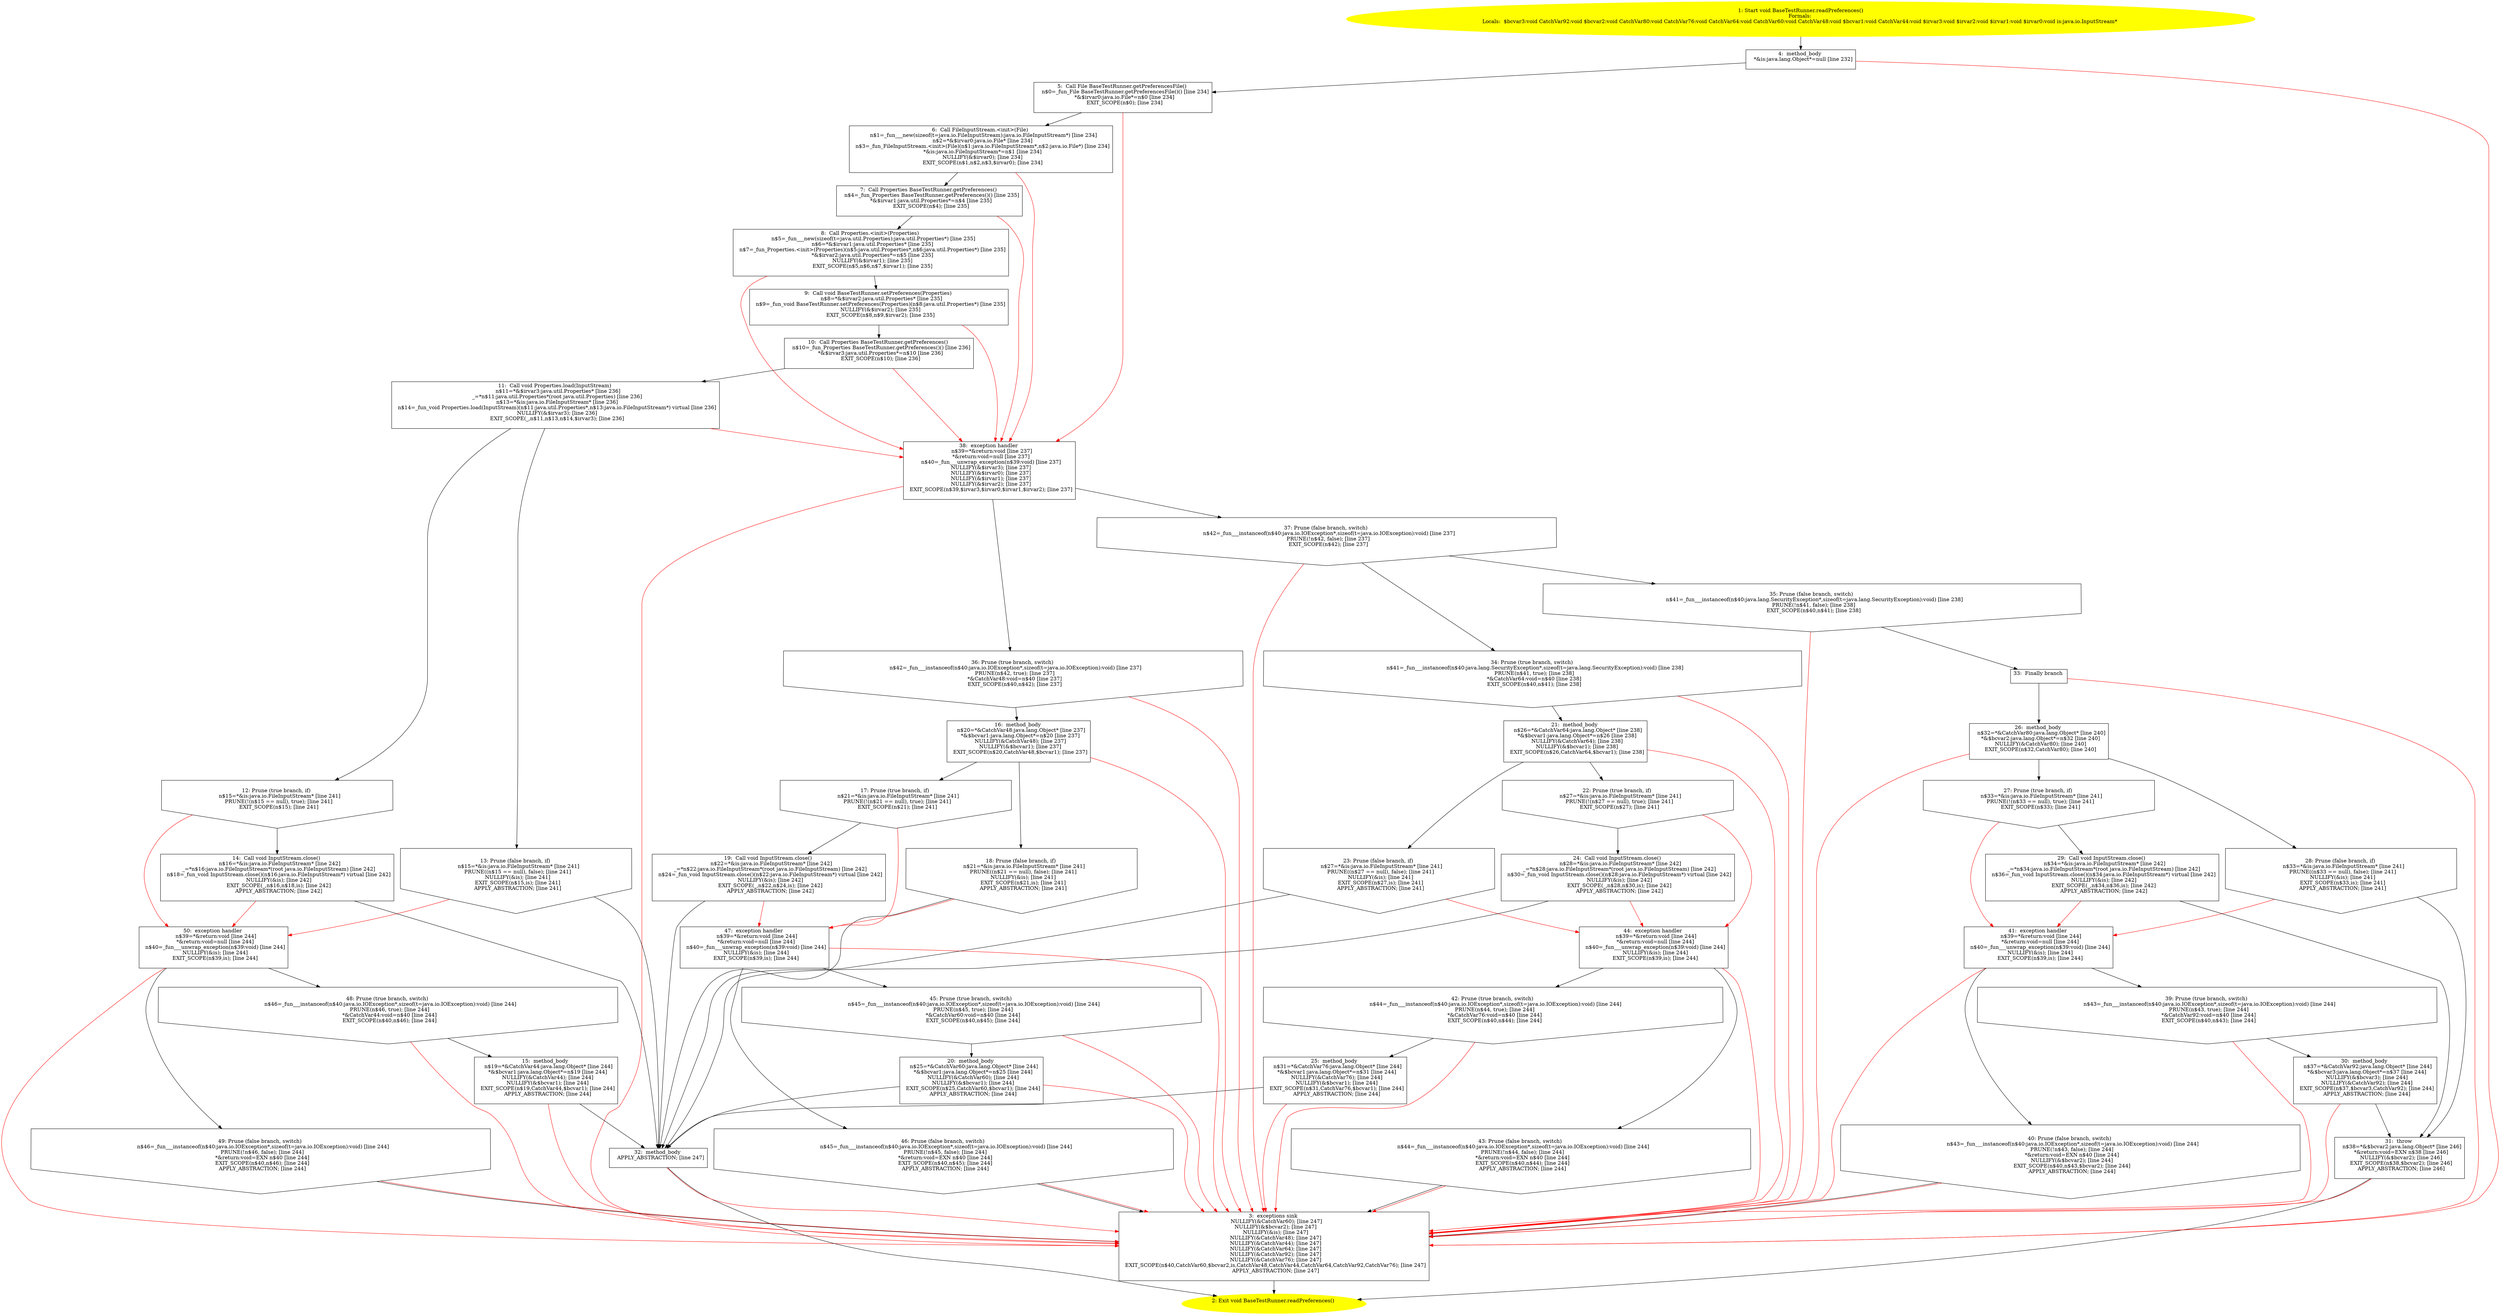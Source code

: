 /* @generated */
digraph cfg {
"junit.runner.BaseTestRunner.readPreferences():void.917dab5bd9094c38771bdfff9255ddca_1" [label="1: Start void BaseTestRunner.readPreferences()\nFormals: \nLocals:  $bcvar3:void CatchVar92:void $bcvar2:void CatchVar80:void CatchVar76:void CatchVar64:void CatchVar60:void CatchVar48:void $bcvar1:void CatchVar44:void $irvar3:void $irvar2:void $irvar1:void $irvar0:void is:java.io.InputStream* \n  " color=yellow style=filled]
	

	 "junit.runner.BaseTestRunner.readPreferences():void.917dab5bd9094c38771bdfff9255ddca_1" -> "junit.runner.BaseTestRunner.readPreferences():void.917dab5bd9094c38771bdfff9255ddca_4" ;
"junit.runner.BaseTestRunner.readPreferences():void.917dab5bd9094c38771bdfff9255ddca_2" [label="2: Exit void BaseTestRunner.readPreferences() \n  " color=yellow style=filled]
	

"junit.runner.BaseTestRunner.readPreferences():void.917dab5bd9094c38771bdfff9255ddca_3" [label="3:  exceptions sink \n   NULLIFY(&CatchVar60); [line 247]\n  NULLIFY(&$bcvar2); [line 247]\n  NULLIFY(&is); [line 247]\n  NULLIFY(&CatchVar48); [line 247]\n  NULLIFY(&CatchVar44); [line 247]\n  NULLIFY(&CatchVar64); [line 247]\n  NULLIFY(&CatchVar92); [line 247]\n  NULLIFY(&CatchVar76); [line 247]\n  EXIT_SCOPE(n$40,CatchVar60,$bcvar2,is,CatchVar48,CatchVar44,CatchVar64,CatchVar92,CatchVar76); [line 247]\n  APPLY_ABSTRACTION; [line 247]\n " shape="box"]
	

	 "junit.runner.BaseTestRunner.readPreferences():void.917dab5bd9094c38771bdfff9255ddca_3" -> "junit.runner.BaseTestRunner.readPreferences():void.917dab5bd9094c38771bdfff9255ddca_2" ;
"junit.runner.BaseTestRunner.readPreferences():void.917dab5bd9094c38771bdfff9255ddca_4" [label="4:  method_body \n   *&is:java.lang.Object*=null [line 232]\n " shape="box"]
	

	 "junit.runner.BaseTestRunner.readPreferences():void.917dab5bd9094c38771bdfff9255ddca_4" -> "junit.runner.BaseTestRunner.readPreferences():void.917dab5bd9094c38771bdfff9255ddca_5" ;
	 "junit.runner.BaseTestRunner.readPreferences():void.917dab5bd9094c38771bdfff9255ddca_4" -> "junit.runner.BaseTestRunner.readPreferences():void.917dab5bd9094c38771bdfff9255ddca_3" [color="red" ];
"junit.runner.BaseTestRunner.readPreferences():void.917dab5bd9094c38771bdfff9255ddca_5" [label="5:  Call File BaseTestRunner.getPreferencesFile() \n   n$0=_fun_File BaseTestRunner.getPreferencesFile()() [line 234]\n  *&$irvar0:java.io.File*=n$0 [line 234]\n  EXIT_SCOPE(n$0); [line 234]\n " shape="box"]
	

	 "junit.runner.BaseTestRunner.readPreferences():void.917dab5bd9094c38771bdfff9255ddca_5" -> "junit.runner.BaseTestRunner.readPreferences():void.917dab5bd9094c38771bdfff9255ddca_6" ;
	 "junit.runner.BaseTestRunner.readPreferences():void.917dab5bd9094c38771bdfff9255ddca_5" -> "junit.runner.BaseTestRunner.readPreferences():void.917dab5bd9094c38771bdfff9255ddca_38" [color="red" ];
"junit.runner.BaseTestRunner.readPreferences():void.917dab5bd9094c38771bdfff9255ddca_6" [label="6:  Call FileInputStream.<init>(File) \n   n$1=_fun___new(sizeof(t=java.io.FileInputStream):java.io.FileInputStream*) [line 234]\n  n$2=*&$irvar0:java.io.File* [line 234]\n  n$3=_fun_FileInputStream.<init>(File)(n$1:java.io.FileInputStream*,n$2:java.io.File*) [line 234]\n  *&is:java.io.FileInputStream*=n$1 [line 234]\n  NULLIFY(&$irvar0); [line 234]\n  EXIT_SCOPE(n$1,n$2,n$3,$irvar0); [line 234]\n " shape="box"]
	

	 "junit.runner.BaseTestRunner.readPreferences():void.917dab5bd9094c38771bdfff9255ddca_6" -> "junit.runner.BaseTestRunner.readPreferences():void.917dab5bd9094c38771bdfff9255ddca_7" ;
	 "junit.runner.BaseTestRunner.readPreferences():void.917dab5bd9094c38771bdfff9255ddca_6" -> "junit.runner.BaseTestRunner.readPreferences():void.917dab5bd9094c38771bdfff9255ddca_38" [color="red" ];
"junit.runner.BaseTestRunner.readPreferences():void.917dab5bd9094c38771bdfff9255ddca_7" [label="7:  Call Properties BaseTestRunner.getPreferences() \n   n$4=_fun_Properties BaseTestRunner.getPreferences()() [line 235]\n  *&$irvar1:java.util.Properties*=n$4 [line 235]\n  EXIT_SCOPE(n$4); [line 235]\n " shape="box"]
	

	 "junit.runner.BaseTestRunner.readPreferences():void.917dab5bd9094c38771bdfff9255ddca_7" -> "junit.runner.BaseTestRunner.readPreferences():void.917dab5bd9094c38771bdfff9255ddca_8" ;
	 "junit.runner.BaseTestRunner.readPreferences():void.917dab5bd9094c38771bdfff9255ddca_7" -> "junit.runner.BaseTestRunner.readPreferences():void.917dab5bd9094c38771bdfff9255ddca_38" [color="red" ];
"junit.runner.BaseTestRunner.readPreferences():void.917dab5bd9094c38771bdfff9255ddca_8" [label="8:  Call Properties.<init>(Properties) \n   n$5=_fun___new(sizeof(t=java.util.Properties):java.util.Properties*) [line 235]\n  n$6=*&$irvar1:java.util.Properties* [line 235]\n  n$7=_fun_Properties.<init>(Properties)(n$5:java.util.Properties*,n$6:java.util.Properties*) [line 235]\n  *&$irvar2:java.util.Properties*=n$5 [line 235]\n  NULLIFY(&$irvar1); [line 235]\n  EXIT_SCOPE(n$5,n$6,n$7,$irvar1); [line 235]\n " shape="box"]
	

	 "junit.runner.BaseTestRunner.readPreferences():void.917dab5bd9094c38771bdfff9255ddca_8" -> "junit.runner.BaseTestRunner.readPreferences():void.917dab5bd9094c38771bdfff9255ddca_9" ;
	 "junit.runner.BaseTestRunner.readPreferences():void.917dab5bd9094c38771bdfff9255ddca_8" -> "junit.runner.BaseTestRunner.readPreferences():void.917dab5bd9094c38771bdfff9255ddca_38" [color="red" ];
"junit.runner.BaseTestRunner.readPreferences():void.917dab5bd9094c38771bdfff9255ddca_9" [label="9:  Call void BaseTestRunner.setPreferences(Properties) \n   n$8=*&$irvar2:java.util.Properties* [line 235]\n  n$9=_fun_void BaseTestRunner.setPreferences(Properties)(n$8:java.util.Properties*) [line 235]\n  NULLIFY(&$irvar2); [line 235]\n  EXIT_SCOPE(n$8,n$9,$irvar2); [line 235]\n " shape="box"]
	

	 "junit.runner.BaseTestRunner.readPreferences():void.917dab5bd9094c38771bdfff9255ddca_9" -> "junit.runner.BaseTestRunner.readPreferences():void.917dab5bd9094c38771bdfff9255ddca_10" ;
	 "junit.runner.BaseTestRunner.readPreferences():void.917dab5bd9094c38771bdfff9255ddca_9" -> "junit.runner.BaseTestRunner.readPreferences():void.917dab5bd9094c38771bdfff9255ddca_38" [color="red" ];
"junit.runner.BaseTestRunner.readPreferences():void.917dab5bd9094c38771bdfff9255ddca_10" [label="10:  Call Properties BaseTestRunner.getPreferences() \n   n$10=_fun_Properties BaseTestRunner.getPreferences()() [line 236]\n  *&$irvar3:java.util.Properties*=n$10 [line 236]\n  EXIT_SCOPE(n$10); [line 236]\n " shape="box"]
	

	 "junit.runner.BaseTestRunner.readPreferences():void.917dab5bd9094c38771bdfff9255ddca_10" -> "junit.runner.BaseTestRunner.readPreferences():void.917dab5bd9094c38771bdfff9255ddca_11" ;
	 "junit.runner.BaseTestRunner.readPreferences():void.917dab5bd9094c38771bdfff9255ddca_10" -> "junit.runner.BaseTestRunner.readPreferences():void.917dab5bd9094c38771bdfff9255ddca_38" [color="red" ];
"junit.runner.BaseTestRunner.readPreferences():void.917dab5bd9094c38771bdfff9255ddca_11" [label="11:  Call void Properties.load(InputStream) \n   n$11=*&$irvar3:java.util.Properties* [line 236]\n  _=*n$11:java.util.Properties*(root java.util.Properties) [line 236]\n  n$13=*&is:java.io.FileInputStream* [line 236]\n  n$14=_fun_void Properties.load(InputStream)(n$11:java.util.Properties*,n$13:java.io.FileInputStream*) virtual [line 236]\n  NULLIFY(&$irvar3); [line 236]\n  EXIT_SCOPE(_,n$11,n$13,n$14,$irvar3); [line 236]\n " shape="box"]
	

	 "junit.runner.BaseTestRunner.readPreferences():void.917dab5bd9094c38771bdfff9255ddca_11" -> "junit.runner.BaseTestRunner.readPreferences():void.917dab5bd9094c38771bdfff9255ddca_12" ;
	 "junit.runner.BaseTestRunner.readPreferences():void.917dab5bd9094c38771bdfff9255ddca_11" -> "junit.runner.BaseTestRunner.readPreferences():void.917dab5bd9094c38771bdfff9255ddca_13" ;
	 "junit.runner.BaseTestRunner.readPreferences():void.917dab5bd9094c38771bdfff9255ddca_11" -> "junit.runner.BaseTestRunner.readPreferences():void.917dab5bd9094c38771bdfff9255ddca_38" [color="red" ];
"junit.runner.BaseTestRunner.readPreferences():void.917dab5bd9094c38771bdfff9255ddca_12" [label="12: Prune (true branch, if) \n   n$15=*&is:java.io.FileInputStream* [line 241]\n  PRUNE(!(n$15 == null), true); [line 241]\n  EXIT_SCOPE(n$15); [line 241]\n " shape="invhouse"]
	

	 "junit.runner.BaseTestRunner.readPreferences():void.917dab5bd9094c38771bdfff9255ddca_12" -> "junit.runner.BaseTestRunner.readPreferences():void.917dab5bd9094c38771bdfff9255ddca_14" ;
	 "junit.runner.BaseTestRunner.readPreferences():void.917dab5bd9094c38771bdfff9255ddca_12" -> "junit.runner.BaseTestRunner.readPreferences():void.917dab5bd9094c38771bdfff9255ddca_50" [color="red" ];
"junit.runner.BaseTestRunner.readPreferences():void.917dab5bd9094c38771bdfff9255ddca_13" [label="13: Prune (false branch, if) \n   n$15=*&is:java.io.FileInputStream* [line 241]\n  PRUNE((n$15 == null), false); [line 241]\n  NULLIFY(&is); [line 241]\n  EXIT_SCOPE(n$15,is); [line 241]\n  APPLY_ABSTRACTION; [line 241]\n " shape="invhouse"]
	

	 "junit.runner.BaseTestRunner.readPreferences():void.917dab5bd9094c38771bdfff9255ddca_13" -> "junit.runner.BaseTestRunner.readPreferences():void.917dab5bd9094c38771bdfff9255ddca_32" ;
	 "junit.runner.BaseTestRunner.readPreferences():void.917dab5bd9094c38771bdfff9255ddca_13" -> "junit.runner.BaseTestRunner.readPreferences():void.917dab5bd9094c38771bdfff9255ddca_50" [color="red" ];
"junit.runner.BaseTestRunner.readPreferences():void.917dab5bd9094c38771bdfff9255ddca_14" [label="14:  Call void InputStream.close() \n   n$16=*&is:java.io.FileInputStream* [line 242]\n  _=*n$16:java.io.FileInputStream*(root java.io.FileInputStream) [line 242]\n  n$18=_fun_void InputStream.close()(n$16:java.io.FileInputStream*) virtual [line 242]\n  NULLIFY(&is); [line 242]\n  EXIT_SCOPE(_,n$16,n$18,is); [line 242]\n  APPLY_ABSTRACTION; [line 242]\n " shape="box"]
	

	 "junit.runner.BaseTestRunner.readPreferences():void.917dab5bd9094c38771bdfff9255ddca_14" -> "junit.runner.BaseTestRunner.readPreferences():void.917dab5bd9094c38771bdfff9255ddca_32" ;
	 "junit.runner.BaseTestRunner.readPreferences():void.917dab5bd9094c38771bdfff9255ddca_14" -> "junit.runner.BaseTestRunner.readPreferences():void.917dab5bd9094c38771bdfff9255ddca_50" [color="red" ];
"junit.runner.BaseTestRunner.readPreferences():void.917dab5bd9094c38771bdfff9255ddca_15" [label="15:  method_body \n   n$19=*&CatchVar44:java.lang.Object* [line 244]\n  *&$bcvar1:java.lang.Object*=n$19 [line 244]\n  NULLIFY(&CatchVar44); [line 244]\n  NULLIFY(&$bcvar1); [line 244]\n  EXIT_SCOPE(n$19,CatchVar44,$bcvar1); [line 244]\n  APPLY_ABSTRACTION; [line 244]\n " shape="box"]
	

	 "junit.runner.BaseTestRunner.readPreferences():void.917dab5bd9094c38771bdfff9255ddca_15" -> "junit.runner.BaseTestRunner.readPreferences():void.917dab5bd9094c38771bdfff9255ddca_32" ;
	 "junit.runner.BaseTestRunner.readPreferences():void.917dab5bd9094c38771bdfff9255ddca_15" -> "junit.runner.BaseTestRunner.readPreferences():void.917dab5bd9094c38771bdfff9255ddca_3" [color="red" ];
"junit.runner.BaseTestRunner.readPreferences():void.917dab5bd9094c38771bdfff9255ddca_16" [label="16:  method_body \n   n$20=*&CatchVar48:java.lang.Object* [line 237]\n  *&$bcvar1:java.lang.Object*=n$20 [line 237]\n  NULLIFY(&CatchVar48); [line 237]\n  NULLIFY(&$bcvar1); [line 237]\n  EXIT_SCOPE(n$20,CatchVar48,$bcvar1); [line 237]\n " shape="box"]
	

	 "junit.runner.BaseTestRunner.readPreferences():void.917dab5bd9094c38771bdfff9255ddca_16" -> "junit.runner.BaseTestRunner.readPreferences():void.917dab5bd9094c38771bdfff9255ddca_17" ;
	 "junit.runner.BaseTestRunner.readPreferences():void.917dab5bd9094c38771bdfff9255ddca_16" -> "junit.runner.BaseTestRunner.readPreferences():void.917dab5bd9094c38771bdfff9255ddca_18" ;
	 "junit.runner.BaseTestRunner.readPreferences():void.917dab5bd9094c38771bdfff9255ddca_16" -> "junit.runner.BaseTestRunner.readPreferences():void.917dab5bd9094c38771bdfff9255ddca_3" [color="red" ];
"junit.runner.BaseTestRunner.readPreferences():void.917dab5bd9094c38771bdfff9255ddca_17" [label="17: Prune (true branch, if) \n   n$21=*&is:java.io.FileInputStream* [line 241]\n  PRUNE(!(n$21 == null), true); [line 241]\n  EXIT_SCOPE(n$21); [line 241]\n " shape="invhouse"]
	

	 "junit.runner.BaseTestRunner.readPreferences():void.917dab5bd9094c38771bdfff9255ddca_17" -> "junit.runner.BaseTestRunner.readPreferences():void.917dab5bd9094c38771bdfff9255ddca_19" ;
	 "junit.runner.BaseTestRunner.readPreferences():void.917dab5bd9094c38771bdfff9255ddca_17" -> "junit.runner.BaseTestRunner.readPreferences():void.917dab5bd9094c38771bdfff9255ddca_47" [color="red" ];
"junit.runner.BaseTestRunner.readPreferences():void.917dab5bd9094c38771bdfff9255ddca_18" [label="18: Prune (false branch, if) \n   n$21=*&is:java.io.FileInputStream* [line 241]\n  PRUNE((n$21 == null), false); [line 241]\n  NULLIFY(&is); [line 241]\n  EXIT_SCOPE(n$21,is); [line 241]\n  APPLY_ABSTRACTION; [line 241]\n " shape="invhouse"]
	

	 "junit.runner.BaseTestRunner.readPreferences():void.917dab5bd9094c38771bdfff9255ddca_18" -> "junit.runner.BaseTestRunner.readPreferences():void.917dab5bd9094c38771bdfff9255ddca_32" ;
	 "junit.runner.BaseTestRunner.readPreferences():void.917dab5bd9094c38771bdfff9255ddca_18" -> "junit.runner.BaseTestRunner.readPreferences():void.917dab5bd9094c38771bdfff9255ddca_47" [color="red" ];
"junit.runner.BaseTestRunner.readPreferences():void.917dab5bd9094c38771bdfff9255ddca_19" [label="19:  Call void InputStream.close() \n   n$22=*&is:java.io.FileInputStream* [line 242]\n  _=*n$22:java.io.FileInputStream*(root java.io.FileInputStream) [line 242]\n  n$24=_fun_void InputStream.close()(n$22:java.io.FileInputStream*) virtual [line 242]\n  NULLIFY(&is); [line 242]\n  EXIT_SCOPE(_,n$22,n$24,is); [line 242]\n  APPLY_ABSTRACTION; [line 242]\n " shape="box"]
	

	 "junit.runner.BaseTestRunner.readPreferences():void.917dab5bd9094c38771bdfff9255ddca_19" -> "junit.runner.BaseTestRunner.readPreferences():void.917dab5bd9094c38771bdfff9255ddca_32" ;
	 "junit.runner.BaseTestRunner.readPreferences():void.917dab5bd9094c38771bdfff9255ddca_19" -> "junit.runner.BaseTestRunner.readPreferences():void.917dab5bd9094c38771bdfff9255ddca_47" [color="red" ];
"junit.runner.BaseTestRunner.readPreferences():void.917dab5bd9094c38771bdfff9255ddca_20" [label="20:  method_body \n   n$25=*&CatchVar60:java.lang.Object* [line 244]\n  *&$bcvar1:java.lang.Object*=n$25 [line 244]\n  NULLIFY(&CatchVar60); [line 244]\n  NULLIFY(&$bcvar1); [line 244]\n  EXIT_SCOPE(n$25,CatchVar60,$bcvar1); [line 244]\n  APPLY_ABSTRACTION; [line 244]\n " shape="box"]
	

	 "junit.runner.BaseTestRunner.readPreferences():void.917dab5bd9094c38771bdfff9255ddca_20" -> "junit.runner.BaseTestRunner.readPreferences():void.917dab5bd9094c38771bdfff9255ddca_32" ;
	 "junit.runner.BaseTestRunner.readPreferences():void.917dab5bd9094c38771bdfff9255ddca_20" -> "junit.runner.BaseTestRunner.readPreferences():void.917dab5bd9094c38771bdfff9255ddca_3" [color="red" ];
"junit.runner.BaseTestRunner.readPreferences():void.917dab5bd9094c38771bdfff9255ddca_21" [label="21:  method_body \n   n$26=*&CatchVar64:java.lang.Object* [line 238]\n  *&$bcvar1:java.lang.Object*=n$26 [line 238]\n  NULLIFY(&CatchVar64); [line 238]\n  NULLIFY(&$bcvar1); [line 238]\n  EXIT_SCOPE(n$26,CatchVar64,$bcvar1); [line 238]\n " shape="box"]
	

	 "junit.runner.BaseTestRunner.readPreferences():void.917dab5bd9094c38771bdfff9255ddca_21" -> "junit.runner.BaseTestRunner.readPreferences():void.917dab5bd9094c38771bdfff9255ddca_22" ;
	 "junit.runner.BaseTestRunner.readPreferences():void.917dab5bd9094c38771bdfff9255ddca_21" -> "junit.runner.BaseTestRunner.readPreferences():void.917dab5bd9094c38771bdfff9255ddca_23" ;
	 "junit.runner.BaseTestRunner.readPreferences():void.917dab5bd9094c38771bdfff9255ddca_21" -> "junit.runner.BaseTestRunner.readPreferences():void.917dab5bd9094c38771bdfff9255ddca_3" [color="red" ];
"junit.runner.BaseTestRunner.readPreferences():void.917dab5bd9094c38771bdfff9255ddca_22" [label="22: Prune (true branch, if) \n   n$27=*&is:java.io.FileInputStream* [line 241]\n  PRUNE(!(n$27 == null), true); [line 241]\n  EXIT_SCOPE(n$27); [line 241]\n " shape="invhouse"]
	

	 "junit.runner.BaseTestRunner.readPreferences():void.917dab5bd9094c38771bdfff9255ddca_22" -> "junit.runner.BaseTestRunner.readPreferences():void.917dab5bd9094c38771bdfff9255ddca_24" ;
	 "junit.runner.BaseTestRunner.readPreferences():void.917dab5bd9094c38771bdfff9255ddca_22" -> "junit.runner.BaseTestRunner.readPreferences():void.917dab5bd9094c38771bdfff9255ddca_44" [color="red" ];
"junit.runner.BaseTestRunner.readPreferences():void.917dab5bd9094c38771bdfff9255ddca_23" [label="23: Prune (false branch, if) \n   n$27=*&is:java.io.FileInputStream* [line 241]\n  PRUNE((n$27 == null), false); [line 241]\n  NULLIFY(&is); [line 241]\n  EXIT_SCOPE(n$27,is); [line 241]\n  APPLY_ABSTRACTION; [line 241]\n " shape="invhouse"]
	

	 "junit.runner.BaseTestRunner.readPreferences():void.917dab5bd9094c38771bdfff9255ddca_23" -> "junit.runner.BaseTestRunner.readPreferences():void.917dab5bd9094c38771bdfff9255ddca_32" ;
	 "junit.runner.BaseTestRunner.readPreferences():void.917dab5bd9094c38771bdfff9255ddca_23" -> "junit.runner.BaseTestRunner.readPreferences():void.917dab5bd9094c38771bdfff9255ddca_44" [color="red" ];
"junit.runner.BaseTestRunner.readPreferences():void.917dab5bd9094c38771bdfff9255ddca_24" [label="24:  Call void InputStream.close() \n   n$28=*&is:java.io.FileInputStream* [line 242]\n  _=*n$28:java.io.FileInputStream*(root java.io.FileInputStream) [line 242]\n  n$30=_fun_void InputStream.close()(n$28:java.io.FileInputStream*) virtual [line 242]\n  NULLIFY(&is); [line 242]\n  EXIT_SCOPE(_,n$28,n$30,is); [line 242]\n  APPLY_ABSTRACTION; [line 242]\n " shape="box"]
	

	 "junit.runner.BaseTestRunner.readPreferences():void.917dab5bd9094c38771bdfff9255ddca_24" -> "junit.runner.BaseTestRunner.readPreferences():void.917dab5bd9094c38771bdfff9255ddca_32" ;
	 "junit.runner.BaseTestRunner.readPreferences():void.917dab5bd9094c38771bdfff9255ddca_24" -> "junit.runner.BaseTestRunner.readPreferences():void.917dab5bd9094c38771bdfff9255ddca_44" [color="red" ];
"junit.runner.BaseTestRunner.readPreferences():void.917dab5bd9094c38771bdfff9255ddca_25" [label="25:  method_body \n   n$31=*&CatchVar76:java.lang.Object* [line 244]\n  *&$bcvar1:java.lang.Object*=n$31 [line 244]\n  NULLIFY(&CatchVar76); [line 244]\n  NULLIFY(&$bcvar1); [line 244]\n  EXIT_SCOPE(n$31,CatchVar76,$bcvar1); [line 244]\n  APPLY_ABSTRACTION; [line 244]\n " shape="box"]
	

	 "junit.runner.BaseTestRunner.readPreferences():void.917dab5bd9094c38771bdfff9255ddca_25" -> "junit.runner.BaseTestRunner.readPreferences():void.917dab5bd9094c38771bdfff9255ddca_32" ;
	 "junit.runner.BaseTestRunner.readPreferences():void.917dab5bd9094c38771bdfff9255ddca_25" -> "junit.runner.BaseTestRunner.readPreferences():void.917dab5bd9094c38771bdfff9255ddca_3" [color="red" ];
"junit.runner.BaseTestRunner.readPreferences():void.917dab5bd9094c38771bdfff9255ddca_26" [label="26:  method_body \n   n$32=*&CatchVar80:java.lang.Object* [line 240]\n  *&$bcvar2:java.lang.Object*=n$32 [line 240]\n  NULLIFY(&CatchVar80); [line 240]\n  EXIT_SCOPE(n$32,CatchVar80); [line 240]\n " shape="box"]
	

	 "junit.runner.BaseTestRunner.readPreferences():void.917dab5bd9094c38771bdfff9255ddca_26" -> "junit.runner.BaseTestRunner.readPreferences():void.917dab5bd9094c38771bdfff9255ddca_27" ;
	 "junit.runner.BaseTestRunner.readPreferences():void.917dab5bd9094c38771bdfff9255ddca_26" -> "junit.runner.BaseTestRunner.readPreferences():void.917dab5bd9094c38771bdfff9255ddca_28" ;
	 "junit.runner.BaseTestRunner.readPreferences():void.917dab5bd9094c38771bdfff9255ddca_26" -> "junit.runner.BaseTestRunner.readPreferences():void.917dab5bd9094c38771bdfff9255ddca_3" [color="red" ];
"junit.runner.BaseTestRunner.readPreferences():void.917dab5bd9094c38771bdfff9255ddca_27" [label="27: Prune (true branch, if) \n   n$33=*&is:java.io.FileInputStream* [line 241]\n  PRUNE(!(n$33 == null), true); [line 241]\n  EXIT_SCOPE(n$33); [line 241]\n " shape="invhouse"]
	

	 "junit.runner.BaseTestRunner.readPreferences():void.917dab5bd9094c38771bdfff9255ddca_27" -> "junit.runner.BaseTestRunner.readPreferences():void.917dab5bd9094c38771bdfff9255ddca_29" ;
	 "junit.runner.BaseTestRunner.readPreferences():void.917dab5bd9094c38771bdfff9255ddca_27" -> "junit.runner.BaseTestRunner.readPreferences():void.917dab5bd9094c38771bdfff9255ddca_41" [color="red" ];
"junit.runner.BaseTestRunner.readPreferences():void.917dab5bd9094c38771bdfff9255ddca_28" [label="28: Prune (false branch, if) \n   n$33=*&is:java.io.FileInputStream* [line 241]\n  PRUNE((n$33 == null), false); [line 241]\n  NULLIFY(&is); [line 241]\n  EXIT_SCOPE(n$33,is); [line 241]\n  APPLY_ABSTRACTION; [line 241]\n " shape="invhouse"]
	

	 "junit.runner.BaseTestRunner.readPreferences():void.917dab5bd9094c38771bdfff9255ddca_28" -> "junit.runner.BaseTestRunner.readPreferences():void.917dab5bd9094c38771bdfff9255ddca_31" ;
	 "junit.runner.BaseTestRunner.readPreferences():void.917dab5bd9094c38771bdfff9255ddca_28" -> "junit.runner.BaseTestRunner.readPreferences():void.917dab5bd9094c38771bdfff9255ddca_41" [color="red" ];
"junit.runner.BaseTestRunner.readPreferences():void.917dab5bd9094c38771bdfff9255ddca_29" [label="29:  Call void InputStream.close() \n   n$34=*&is:java.io.FileInputStream* [line 242]\n  _=*n$34:java.io.FileInputStream*(root java.io.FileInputStream) [line 242]\n  n$36=_fun_void InputStream.close()(n$34:java.io.FileInputStream*) virtual [line 242]\n  NULLIFY(&is); [line 242]\n  EXIT_SCOPE(_,n$34,n$36,is); [line 242]\n  APPLY_ABSTRACTION; [line 242]\n " shape="box"]
	

	 "junit.runner.BaseTestRunner.readPreferences():void.917dab5bd9094c38771bdfff9255ddca_29" -> "junit.runner.BaseTestRunner.readPreferences():void.917dab5bd9094c38771bdfff9255ddca_31" ;
	 "junit.runner.BaseTestRunner.readPreferences():void.917dab5bd9094c38771bdfff9255ddca_29" -> "junit.runner.BaseTestRunner.readPreferences():void.917dab5bd9094c38771bdfff9255ddca_41" [color="red" ];
"junit.runner.BaseTestRunner.readPreferences():void.917dab5bd9094c38771bdfff9255ddca_30" [label="30:  method_body \n   n$37=*&CatchVar92:java.lang.Object* [line 244]\n  *&$bcvar3:java.lang.Object*=n$37 [line 244]\n  NULLIFY(&$bcvar3); [line 244]\n  NULLIFY(&CatchVar92); [line 244]\n  EXIT_SCOPE(n$37,$bcvar3,CatchVar92); [line 244]\n  APPLY_ABSTRACTION; [line 244]\n " shape="box"]
	

	 "junit.runner.BaseTestRunner.readPreferences():void.917dab5bd9094c38771bdfff9255ddca_30" -> "junit.runner.BaseTestRunner.readPreferences():void.917dab5bd9094c38771bdfff9255ddca_31" ;
	 "junit.runner.BaseTestRunner.readPreferences():void.917dab5bd9094c38771bdfff9255ddca_30" -> "junit.runner.BaseTestRunner.readPreferences():void.917dab5bd9094c38771bdfff9255ddca_3" [color="red" ];
"junit.runner.BaseTestRunner.readPreferences():void.917dab5bd9094c38771bdfff9255ddca_31" [label="31:  throw \n   n$38=*&$bcvar2:java.lang.Object* [line 246]\n  *&return:void=EXN n$38 [line 246]\n  NULLIFY(&$bcvar2); [line 246]\n  EXIT_SCOPE(n$38,$bcvar2); [line 246]\n  APPLY_ABSTRACTION; [line 246]\n " shape="box"]
	

	 "junit.runner.BaseTestRunner.readPreferences():void.917dab5bd9094c38771bdfff9255ddca_31" -> "junit.runner.BaseTestRunner.readPreferences():void.917dab5bd9094c38771bdfff9255ddca_2" ;
	 "junit.runner.BaseTestRunner.readPreferences():void.917dab5bd9094c38771bdfff9255ddca_31" -> "junit.runner.BaseTestRunner.readPreferences():void.917dab5bd9094c38771bdfff9255ddca_3" [color="red" ];
"junit.runner.BaseTestRunner.readPreferences():void.917dab5bd9094c38771bdfff9255ddca_32" [label="32:  method_body \n   APPLY_ABSTRACTION; [line 247]\n " shape="box"]
	

	 "junit.runner.BaseTestRunner.readPreferences():void.917dab5bd9094c38771bdfff9255ddca_32" -> "junit.runner.BaseTestRunner.readPreferences():void.917dab5bd9094c38771bdfff9255ddca_2" ;
	 "junit.runner.BaseTestRunner.readPreferences():void.917dab5bd9094c38771bdfff9255ddca_32" -> "junit.runner.BaseTestRunner.readPreferences():void.917dab5bd9094c38771bdfff9255ddca_3" [color="red" ];
"junit.runner.BaseTestRunner.readPreferences():void.917dab5bd9094c38771bdfff9255ddca_33" [label="33:  Finally branch \n  " shape="box"]
	

	 "junit.runner.BaseTestRunner.readPreferences():void.917dab5bd9094c38771bdfff9255ddca_33" -> "junit.runner.BaseTestRunner.readPreferences():void.917dab5bd9094c38771bdfff9255ddca_26" ;
	 "junit.runner.BaseTestRunner.readPreferences():void.917dab5bd9094c38771bdfff9255ddca_33" -> "junit.runner.BaseTestRunner.readPreferences():void.917dab5bd9094c38771bdfff9255ddca_3" [color="red" ];
"junit.runner.BaseTestRunner.readPreferences():void.917dab5bd9094c38771bdfff9255ddca_34" [label="34: Prune (true branch, switch) \n   n$41=_fun___instanceof(n$40:java.lang.SecurityException*,sizeof(t=java.lang.SecurityException):void) [line 238]\n  PRUNE(n$41, true); [line 238]\n  *&CatchVar64:void=n$40 [line 238]\n  EXIT_SCOPE(n$40,n$41); [line 238]\n " shape="invhouse"]
	

	 "junit.runner.BaseTestRunner.readPreferences():void.917dab5bd9094c38771bdfff9255ddca_34" -> "junit.runner.BaseTestRunner.readPreferences():void.917dab5bd9094c38771bdfff9255ddca_21" ;
	 "junit.runner.BaseTestRunner.readPreferences():void.917dab5bd9094c38771bdfff9255ddca_34" -> "junit.runner.BaseTestRunner.readPreferences():void.917dab5bd9094c38771bdfff9255ddca_3" [color="red" ];
"junit.runner.BaseTestRunner.readPreferences():void.917dab5bd9094c38771bdfff9255ddca_35" [label="35: Prune (false branch, switch) \n   n$41=_fun___instanceof(n$40:java.lang.SecurityException*,sizeof(t=java.lang.SecurityException):void) [line 238]\n  PRUNE(!n$41, false); [line 238]\n  EXIT_SCOPE(n$40,n$41); [line 238]\n " shape="invhouse"]
	

	 "junit.runner.BaseTestRunner.readPreferences():void.917dab5bd9094c38771bdfff9255ddca_35" -> "junit.runner.BaseTestRunner.readPreferences():void.917dab5bd9094c38771bdfff9255ddca_33" ;
	 "junit.runner.BaseTestRunner.readPreferences():void.917dab5bd9094c38771bdfff9255ddca_35" -> "junit.runner.BaseTestRunner.readPreferences():void.917dab5bd9094c38771bdfff9255ddca_3" [color="red" ];
"junit.runner.BaseTestRunner.readPreferences():void.917dab5bd9094c38771bdfff9255ddca_36" [label="36: Prune (true branch, switch) \n   n$42=_fun___instanceof(n$40:java.io.IOException*,sizeof(t=java.io.IOException):void) [line 237]\n  PRUNE(n$42, true); [line 237]\n  *&CatchVar48:void=n$40 [line 237]\n  EXIT_SCOPE(n$40,n$42); [line 237]\n " shape="invhouse"]
	

	 "junit.runner.BaseTestRunner.readPreferences():void.917dab5bd9094c38771bdfff9255ddca_36" -> "junit.runner.BaseTestRunner.readPreferences():void.917dab5bd9094c38771bdfff9255ddca_16" ;
	 "junit.runner.BaseTestRunner.readPreferences():void.917dab5bd9094c38771bdfff9255ddca_36" -> "junit.runner.BaseTestRunner.readPreferences():void.917dab5bd9094c38771bdfff9255ddca_3" [color="red" ];
"junit.runner.BaseTestRunner.readPreferences():void.917dab5bd9094c38771bdfff9255ddca_37" [label="37: Prune (false branch, switch) \n   n$42=_fun___instanceof(n$40:java.io.IOException*,sizeof(t=java.io.IOException):void) [line 237]\n  PRUNE(!n$42, false); [line 237]\n  EXIT_SCOPE(n$42); [line 237]\n " shape="invhouse"]
	

	 "junit.runner.BaseTestRunner.readPreferences():void.917dab5bd9094c38771bdfff9255ddca_37" -> "junit.runner.BaseTestRunner.readPreferences():void.917dab5bd9094c38771bdfff9255ddca_34" ;
	 "junit.runner.BaseTestRunner.readPreferences():void.917dab5bd9094c38771bdfff9255ddca_37" -> "junit.runner.BaseTestRunner.readPreferences():void.917dab5bd9094c38771bdfff9255ddca_35" ;
	 "junit.runner.BaseTestRunner.readPreferences():void.917dab5bd9094c38771bdfff9255ddca_37" -> "junit.runner.BaseTestRunner.readPreferences():void.917dab5bd9094c38771bdfff9255ddca_3" [color="red" ];
"junit.runner.BaseTestRunner.readPreferences():void.917dab5bd9094c38771bdfff9255ddca_38" [label="38:  exception handler \n   n$39=*&return:void [line 237]\n  *&return:void=null [line 237]\n  n$40=_fun___unwrap_exception(n$39:void) [line 237]\n  NULLIFY(&$irvar3); [line 237]\n  NULLIFY(&$irvar0); [line 237]\n  NULLIFY(&$irvar1); [line 237]\n  NULLIFY(&$irvar2); [line 237]\n  EXIT_SCOPE(n$39,$irvar3,$irvar0,$irvar1,$irvar2); [line 237]\n " shape="box"]
	

	 "junit.runner.BaseTestRunner.readPreferences():void.917dab5bd9094c38771bdfff9255ddca_38" -> "junit.runner.BaseTestRunner.readPreferences():void.917dab5bd9094c38771bdfff9255ddca_36" ;
	 "junit.runner.BaseTestRunner.readPreferences():void.917dab5bd9094c38771bdfff9255ddca_38" -> "junit.runner.BaseTestRunner.readPreferences():void.917dab5bd9094c38771bdfff9255ddca_37" ;
	 "junit.runner.BaseTestRunner.readPreferences():void.917dab5bd9094c38771bdfff9255ddca_38" -> "junit.runner.BaseTestRunner.readPreferences():void.917dab5bd9094c38771bdfff9255ddca_3" [color="red" ];
"junit.runner.BaseTestRunner.readPreferences():void.917dab5bd9094c38771bdfff9255ddca_39" [label="39: Prune (true branch, switch) \n   n$43=_fun___instanceof(n$40:java.io.IOException*,sizeof(t=java.io.IOException):void) [line 244]\n  PRUNE(n$43, true); [line 244]\n  *&CatchVar92:void=n$40 [line 244]\n  EXIT_SCOPE(n$40,n$43); [line 244]\n " shape="invhouse"]
	

	 "junit.runner.BaseTestRunner.readPreferences():void.917dab5bd9094c38771bdfff9255ddca_39" -> "junit.runner.BaseTestRunner.readPreferences():void.917dab5bd9094c38771bdfff9255ddca_30" ;
	 "junit.runner.BaseTestRunner.readPreferences():void.917dab5bd9094c38771bdfff9255ddca_39" -> "junit.runner.BaseTestRunner.readPreferences():void.917dab5bd9094c38771bdfff9255ddca_3" [color="red" ];
"junit.runner.BaseTestRunner.readPreferences():void.917dab5bd9094c38771bdfff9255ddca_40" [label="40: Prune (false branch, switch) \n   n$43=_fun___instanceof(n$40:java.io.IOException*,sizeof(t=java.io.IOException):void) [line 244]\n  PRUNE(!n$43, false); [line 244]\n  *&return:void=EXN n$40 [line 244]\n  NULLIFY(&$bcvar2); [line 244]\n  EXIT_SCOPE(n$40,n$43,$bcvar2); [line 244]\n  APPLY_ABSTRACTION; [line 244]\n " shape="invhouse"]
	

	 "junit.runner.BaseTestRunner.readPreferences():void.917dab5bd9094c38771bdfff9255ddca_40" -> "junit.runner.BaseTestRunner.readPreferences():void.917dab5bd9094c38771bdfff9255ddca_3" ;
	 "junit.runner.BaseTestRunner.readPreferences():void.917dab5bd9094c38771bdfff9255ddca_40" -> "junit.runner.BaseTestRunner.readPreferences():void.917dab5bd9094c38771bdfff9255ddca_3" [color="red" ];
"junit.runner.BaseTestRunner.readPreferences():void.917dab5bd9094c38771bdfff9255ddca_41" [label="41:  exception handler \n   n$39=*&return:void [line 244]\n  *&return:void=null [line 244]\n  n$40=_fun___unwrap_exception(n$39:void) [line 244]\n  NULLIFY(&is); [line 244]\n  EXIT_SCOPE(n$39,is); [line 244]\n " shape="box"]
	

	 "junit.runner.BaseTestRunner.readPreferences():void.917dab5bd9094c38771bdfff9255ddca_41" -> "junit.runner.BaseTestRunner.readPreferences():void.917dab5bd9094c38771bdfff9255ddca_39" ;
	 "junit.runner.BaseTestRunner.readPreferences():void.917dab5bd9094c38771bdfff9255ddca_41" -> "junit.runner.BaseTestRunner.readPreferences():void.917dab5bd9094c38771bdfff9255ddca_40" ;
	 "junit.runner.BaseTestRunner.readPreferences():void.917dab5bd9094c38771bdfff9255ddca_41" -> "junit.runner.BaseTestRunner.readPreferences():void.917dab5bd9094c38771bdfff9255ddca_3" [color="red" ];
"junit.runner.BaseTestRunner.readPreferences():void.917dab5bd9094c38771bdfff9255ddca_42" [label="42: Prune (true branch, switch) \n   n$44=_fun___instanceof(n$40:java.io.IOException*,sizeof(t=java.io.IOException):void) [line 244]\n  PRUNE(n$44, true); [line 244]\n  *&CatchVar76:void=n$40 [line 244]\n  EXIT_SCOPE(n$40,n$44); [line 244]\n " shape="invhouse"]
	

	 "junit.runner.BaseTestRunner.readPreferences():void.917dab5bd9094c38771bdfff9255ddca_42" -> "junit.runner.BaseTestRunner.readPreferences():void.917dab5bd9094c38771bdfff9255ddca_25" ;
	 "junit.runner.BaseTestRunner.readPreferences():void.917dab5bd9094c38771bdfff9255ddca_42" -> "junit.runner.BaseTestRunner.readPreferences():void.917dab5bd9094c38771bdfff9255ddca_3" [color="red" ];
"junit.runner.BaseTestRunner.readPreferences():void.917dab5bd9094c38771bdfff9255ddca_43" [label="43: Prune (false branch, switch) \n   n$44=_fun___instanceof(n$40:java.io.IOException*,sizeof(t=java.io.IOException):void) [line 244]\n  PRUNE(!n$44, false); [line 244]\n  *&return:void=EXN n$40 [line 244]\n  EXIT_SCOPE(n$40,n$44); [line 244]\n  APPLY_ABSTRACTION; [line 244]\n " shape="invhouse"]
	

	 "junit.runner.BaseTestRunner.readPreferences():void.917dab5bd9094c38771bdfff9255ddca_43" -> "junit.runner.BaseTestRunner.readPreferences():void.917dab5bd9094c38771bdfff9255ddca_3" ;
	 "junit.runner.BaseTestRunner.readPreferences():void.917dab5bd9094c38771bdfff9255ddca_43" -> "junit.runner.BaseTestRunner.readPreferences():void.917dab5bd9094c38771bdfff9255ddca_3" [color="red" ];
"junit.runner.BaseTestRunner.readPreferences():void.917dab5bd9094c38771bdfff9255ddca_44" [label="44:  exception handler \n   n$39=*&return:void [line 244]\n  *&return:void=null [line 244]\n  n$40=_fun___unwrap_exception(n$39:void) [line 244]\n  NULLIFY(&is); [line 244]\n  EXIT_SCOPE(n$39,is); [line 244]\n " shape="box"]
	

	 "junit.runner.BaseTestRunner.readPreferences():void.917dab5bd9094c38771bdfff9255ddca_44" -> "junit.runner.BaseTestRunner.readPreferences():void.917dab5bd9094c38771bdfff9255ddca_42" ;
	 "junit.runner.BaseTestRunner.readPreferences():void.917dab5bd9094c38771bdfff9255ddca_44" -> "junit.runner.BaseTestRunner.readPreferences():void.917dab5bd9094c38771bdfff9255ddca_43" ;
	 "junit.runner.BaseTestRunner.readPreferences():void.917dab5bd9094c38771bdfff9255ddca_44" -> "junit.runner.BaseTestRunner.readPreferences():void.917dab5bd9094c38771bdfff9255ddca_3" [color="red" ];
"junit.runner.BaseTestRunner.readPreferences():void.917dab5bd9094c38771bdfff9255ddca_45" [label="45: Prune (true branch, switch) \n   n$45=_fun___instanceof(n$40:java.io.IOException*,sizeof(t=java.io.IOException):void) [line 244]\n  PRUNE(n$45, true); [line 244]\n  *&CatchVar60:void=n$40 [line 244]\n  EXIT_SCOPE(n$40,n$45); [line 244]\n " shape="invhouse"]
	

	 "junit.runner.BaseTestRunner.readPreferences():void.917dab5bd9094c38771bdfff9255ddca_45" -> "junit.runner.BaseTestRunner.readPreferences():void.917dab5bd9094c38771bdfff9255ddca_20" ;
	 "junit.runner.BaseTestRunner.readPreferences():void.917dab5bd9094c38771bdfff9255ddca_45" -> "junit.runner.BaseTestRunner.readPreferences():void.917dab5bd9094c38771bdfff9255ddca_3" [color="red" ];
"junit.runner.BaseTestRunner.readPreferences():void.917dab5bd9094c38771bdfff9255ddca_46" [label="46: Prune (false branch, switch) \n   n$45=_fun___instanceof(n$40:java.io.IOException*,sizeof(t=java.io.IOException):void) [line 244]\n  PRUNE(!n$45, false); [line 244]\n  *&return:void=EXN n$40 [line 244]\n  EXIT_SCOPE(n$40,n$45); [line 244]\n  APPLY_ABSTRACTION; [line 244]\n " shape="invhouse"]
	

	 "junit.runner.BaseTestRunner.readPreferences():void.917dab5bd9094c38771bdfff9255ddca_46" -> "junit.runner.BaseTestRunner.readPreferences():void.917dab5bd9094c38771bdfff9255ddca_3" ;
	 "junit.runner.BaseTestRunner.readPreferences():void.917dab5bd9094c38771bdfff9255ddca_46" -> "junit.runner.BaseTestRunner.readPreferences():void.917dab5bd9094c38771bdfff9255ddca_3" [color="red" ];
"junit.runner.BaseTestRunner.readPreferences():void.917dab5bd9094c38771bdfff9255ddca_47" [label="47:  exception handler \n   n$39=*&return:void [line 244]\n  *&return:void=null [line 244]\n  n$40=_fun___unwrap_exception(n$39:void) [line 244]\n  NULLIFY(&is); [line 244]\n  EXIT_SCOPE(n$39,is); [line 244]\n " shape="box"]
	

	 "junit.runner.BaseTestRunner.readPreferences():void.917dab5bd9094c38771bdfff9255ddca_47" -> "junit.runner.BaseTestRunner.readPreferences():void.917dab5bd9094c38771bdfff9255ddca_45" ;
	 "junit.runner.BaseTestRunner.readPreferences():void.917dab5bd9094c38771bdfff9255ddca_47" -> "junit.runner.BaseTestRunner.readPreferences():void.917dab5bd9094c38771bdfff9255ddca_46" ;
	 "junit.runner.BaseTestRunner.readPreferences():void.917dab5bd9094c38771bdfff9255ddca_47" -> "junit.runner.BaseTestRunner.readPreferences():void.917dab5bd9094c38771bdfff9255ddca_3" [color="red" ];
"junit.runner.BaseTestRunner.readPreferences():void.917dab5bd9094c38771bdfff9255ddca_48" [label="48: Prune (true branch, switch) \n   n$46=_fun___instanceof(n$40:java.io.IOException*,sizeof(t=java.io.IOException):void) [line 244]\n  PRUNE(n$46, true); [line 244]\n  *&CatchVar44:void=n$40 [line 244]\n  EXIT_SCOPE(n$40,n$46); [line 244]\n " shape="invhouse"]
	

	 "junit.runner.BaseTestRunner.readPreferences():void.917dab5bd9094c38771bdfff9255ddca_48" -> "junit.runner.BaseTestRunner.readPreferences():void.917dab5bd9094c38771bdfff9255ddca_15" ;
	 "junit.runner.BaseTestRunner.readPreferences():void.917dab5bd9094c38771bdfff9255ddca_48" -> "junit.runner.BaseTestRunner.readPreferences():void.917dab5bd9094c38771bdfff9255ddca_3" [color="red" ];
"junit.runner.BaseTestRunner.readPreferences():void.917dab5bd9094c38771bdfff9255ddca_49" [label="49: Prune (false branch, switch) \n   n$46=_fun___instanceof(n$40:java.io.IOException*,sizeof(t=java.io.IOException):void) [line 244]\n  PRUNE(!n$46, false); [line 244]\n  *&return:void=EXN n$40 [line 244]\n  EXIT_SCOPE(n$40,n$46); [line 244]\n  APPLY_ABSTRACTION; [line 244]\n " shape="invhouse"]
	

	 "junit.runner.BaseTestRunner.readPreferences():void.917dab5bd9094c38771bdfff9255ddca_49" -> "junit.runner.BaseTestRunner.readPreferences():void.917dab5bd9094c38771bdfff9255ddca_3" ;
	 "junit.runner.BaseTestRunner.readPreferences():void.917dab5bd9094c38771bdfff9255ddca_49" -> "junit.runner.BaseTestRunner.readPreferences():void.917dab5bd9094c38771bdfff9255ddca_3" [color="red" ];
"junit.runner.BaseTestRunner.readPreferences():void.917dab5bd9094c38771bdfff9255ddca_50" [label="50:  exception handler \n   n$39=*&return:void [line 244]\n  *&return:void=null [line 244]\n  n$40=_fun___unwrap_exception(n$39:void) [line 244]\n  NULLIFY(&is); [line 244]\n  EXIT_SCOPE(n$39,is); [line 244]\n " shape="box"]
	

	 "junit.runner.BaseTestRunner.readPreferences():void.917dab5bd9094c38771bdfff9255ddca_50" -> "junit.runner.BaseTestRunner.readPreferences():void.917dab5bd9094c38771bdfff9255ddca_48" ;
	 "junit.runner.BaseTestRunner.readPreferences():void.917dab5bd9094c38771bdfff9255ddca_50" -> "junit.runner.BaseTestRunner.readPreferences():void.917dab5bd9094c38771bdfff9255ddca_49" ;
	 "junit.runner.BaseTestRunner.readPreferences():void.917dab5bd9094c38771bdfff9255ddca_50" -> "junit.runner.BaseTestRunner.readPreferences():void.917dab5bd9094c38771bdfff9255ddca_3" [color="red" ];
}
